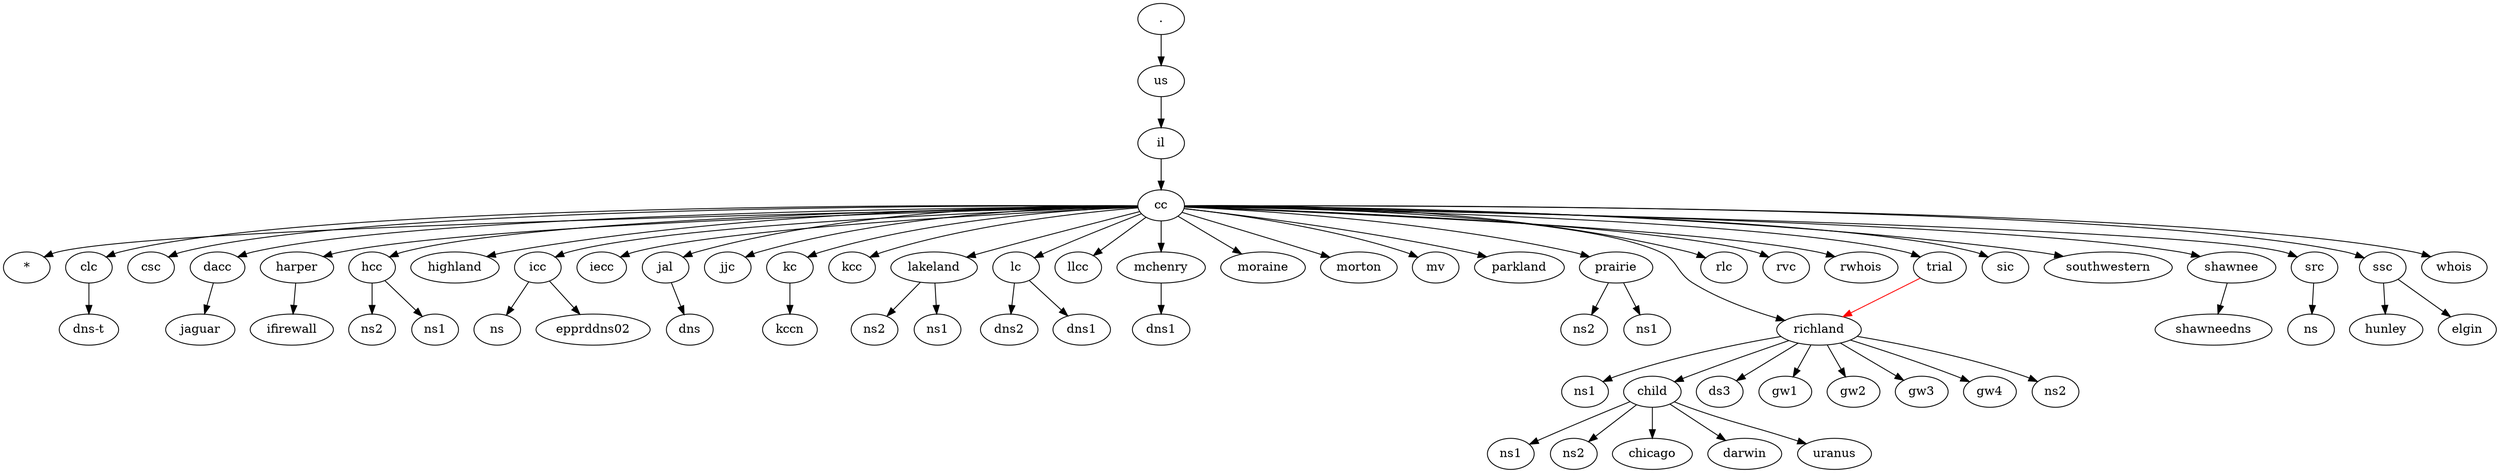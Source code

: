 digraph G {
0[label="."];
1[label="us"];
2[label="il"];
3[label="cc"];
4[label="*"];
5[label="clc"];
6[label="dns-t"];
7[label="csc"];
8[label="dacc"];
9[label="jaguar"];
10[label="harper"];
11[label="ifirewall"];
12[label="hcc"];
13[label="ns1"];
14[label="ns2"];
15[label="highland"];
16[label="icc"];
17[label="epprddns02"];
18[label="ns"];
19[label="iecc"];
20[label="jal"];
21[label="dns"];
22[label="jjc"];
23[label="kc"];
24[label="kccn"];
25[label="kcc"];
26[label="lakeland"];
27[label="ns1"];
28[label="ns2"];
29[label="lc"];
30[label="dns1"];
31[label="dns2"];
32[label="llcc"];
33[label="mchenry"];
34[label="dns1"];
35[label="moraine"];
36[label="morton"];
37[label="mv"];
38[label="parkland"];
39[label="prairie"];
40[label="ns1"];
41[label="ns2"];
42[label="richland"];
43[label="ns1"];
44[label="rlc"];
45[label="rvc"];
46[label="rwhois"];
47[label="shawnee"];
48[label="shawneedns"];
49[label="sic"];
50[label="southwestern"];
51[label="src"];
52[label="ns"];
53[label="ssc"];
54[label="elgin"];
55[label="hunley"];
56[label="trial"];
57[label="whois"];
58[label="child"];
59[label="ns1"];
60[label="ns2"];
61[label="ds3"];
62[label="gw1"];
63[label="gw2"];
64[label="gw3"];
65[label="gw4"];
66[label="ns2"];
67[label="chicago"];
68[label="darwin"];
69[label="uranus"];
0->1 [color=black];
1->2 [color=black];
2->3 [color=black];
3->4 [color=black];
3->5 [color=black];
3->7 [color=black];
3->8 [color=black];
3->10 [color=black];
3->12 [color=black];
3->15 [color=black];
3->16 [color=black];
3->19 [color=black];
3->20 [color=black];
3->22 [color=black];
3->23 [color=black];
3->25 [color=black];
3->26 [color=black];
3->29 [color=black];
3->32 [color=black];
3->33 [color=black];
3->35 [color=black];
3->36 [color=black];
3->37 [color=black];
3->38 [color=black];
3->39 [color=black];
3->42 [color=black];
3->44 [color=black];
3->45 [color=black];
3->46 [color=black];
3->47 [color=black];
3->49 [color=black];
3->50 [color=black];
3->51 [color=black];
3->53 [color=black];
3->56 [color=black];
3->57 [color=black];
5->6 [color=black];
8->9 [color=black];
10->11 [color=black];
12->13 [color=black];
12->14 [color=black];
16->17 [color=black];
16->18 [color=black];
20->21 [color=black];
23->24 [color=black];
26->27 [color=black];
26->28 [color=black];
29->30 [color=black];
29->31 [color=black];
33->34 [color=black];
39->40 [color=black];
39->41 [color=black];
42->43 [color=black];
42->58 [color=black];
42->61 [color=black];
42->62 [color=black];
42->63 [color=black];
42->64 [color=black];
42->65 [color=black];
42->66 [color=black];
47->48 [color=black];
51->52 [color=black];
53->54 [color=black];
53->55 [color=black];
56->42 [color=red];
58->59 [color=black];
58->60 [color=black];
58->67 [color=black];
58->68 [color=black];
58->69 [color=black];
}

